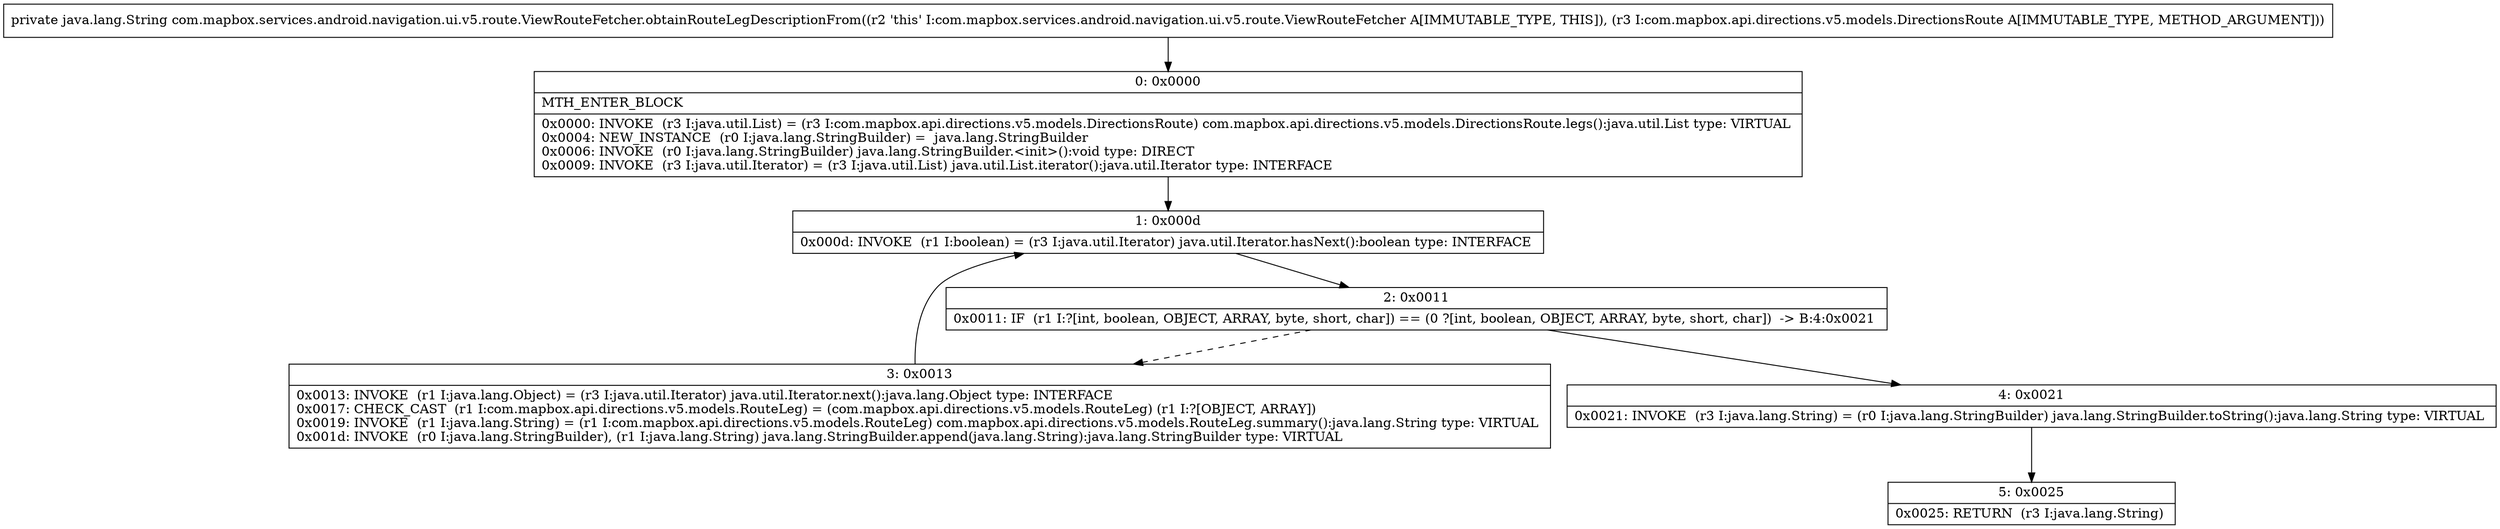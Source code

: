 digraph "CFG forcom.mapbox.services.android.navigation.ui.v5.route.ViewRouteFetcher.obtainRouteLegDescriptionFrom(Lcom\/mapbox\/api\/directions\/v5\/models\/DirectionsRoute;)Ljava\/lang\/String;" {
Node_0 [shape=record,label="{0\:\ 0x0000|MTH_ENTER_BLOCK\l|0x0000: INVOKE  (r3 I:java.util.List) = (r3 I:com.mapbox.api.directions.v5.models.DirectionsRoute) com.mapbox.api.directions.v5.models.DirectionsRoute.legs():java.util.List type: VIRTUAL \l0x0004: NEW_INSTANCE  (r0 I:java.lang.StringBuilder) =  java.lang.StringBuilder \l0x0006: INVOKE  (r0 I:java.lang.StringBuilder) java.lang.StringBuilder.\<init\>():void type: DIRECT \l0x0009: INVOKE  (r3 I:java.util.Iterator) = (r3 I:java.util.List) java.util.List.iterator():java.util.Iterator type: INTERFACE \l}"];
Node_1 [shape=record,label="{1\:\ 0x000d|0x000d: INVOKE  (r1 I:boolean) = (r3 I:java.util.Iterator) java.util.Iterator.hasNext():boolean type: INTERFACE \l}"];
Node_2 [shape=record,label="{2\:\ 0x0011|0x0011: IF  (r1 I:?[int, boolean, OBJECT, ARRAY, byte, short, char]) == (0 ?[int, boolean, OBJECT, ARRAY, byte, short, char])  \-\> B:4:0x0021 \l}"];
Node_3 [shape=record,label="{3\:\ 0x0013|0x0013: INVOKE  (r1 I:java.lang.Object) = (r3 I:java.util.Iterator) java.util.Iterator.next():java.lang.Object type: INTERFACE \l0x0017: CHECK_CAST  (r1 I:com.mapbox.api.directions.v5.models.RouteLeg) = (com.mapbox.api.directions.v5.models.RouteLeg) (r1 I:?[OBJECT, ARRAY]) \l0x0019: INVOKE  (r1 I:java.lang.String) = (r1 I:com.mapbox.api.directions.v5.models.RouteLeg) com.mapbox.api.directions.v5.models.RouteLeg.summary():java.lang.String type: VIRTUAL \l0x001d: INVOKE  (r0 I:java.lang.StringBuilder), (r1 I:java.lang.String) java.lang.StringBuilder.append(java.lang.String):java.lang.StringBuilder type: VIRTUAL \l}"];
Node_4 [shape=record,label="{4\:\ 0x0021|0x0021: INVOKE  (r3 I:java.lang.String) = (r0 I:java.lang.StringBuilder) java.lang.StringBuilder.toString():java.lang.String type: VIRTUAL \l}"];
Node_5 [shape=record,label="{5\:\ 0x0025|0x0025: RETURN  (r3 I:java.lang.String) \l}"];
MethodNode[shape=record,label="{private java.lang.String com.mapbox.services.android.navigation.ui.v5.route.ViewRouteFetcher.obtainRouteLegDescriptionFrom((r2 'this' I:com.mapbox.services.android.navigation.ui.v5.route.ViewRouteFetcher A[IMMUTABLE_TYPE, THIS]), (r3 I:com.mapbox.api.directions.v5.models.DirectionsRoute A[IMMUTABLE_TYPE, METHOD_ARGUMENT])) }"];
MethodNode -> Node_0;
Node_0 -> Node_1;
Node_1 -> Node_2;
Node_2 -> Node_3[style=dashed];
Node_2 -> Node_4;
Node_3 -> Node_1;
Node_4 -> Node_5;
}

